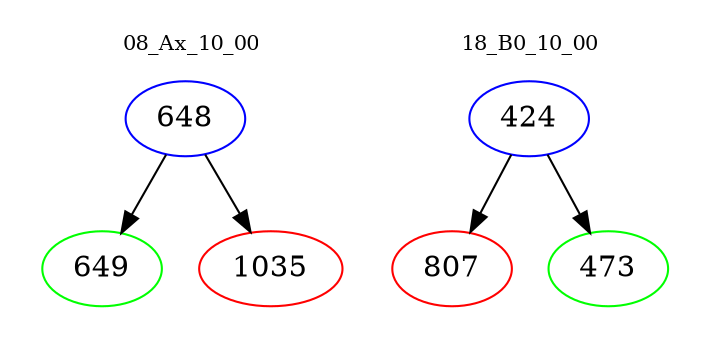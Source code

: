 digraph{
subgraph cluster_0 {
color = white
label = "08_Ax_10_00";
fontsize=10;
T0_648 [label="648", color="blue"]
T0_648 -> T0_649 [color="black"]
T0_649 [label="649", color="green"]
T0_648 -> T0_1035 [color="black"]
T0_1035 [label="1035", color="red"]
}
subgraph cluster_1 {
color = white
label = "18_B0_10_00";
fontsize=10;
T1_424 [label="424", color="blue"]
T1_424 -> T1_807 [color="black"]
T1_807 [label="807", color="red"]
T1_424 -> T1_473 [color="black"]
T1_473 [label="473", color="green"]
}
}
